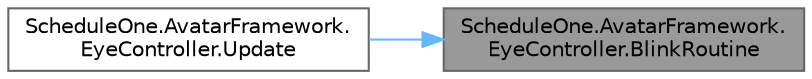 digraph "ScheduleOne.AvatarFramework.EyeController.BlinkRoutine"
{
 // LATEX_PDF_SIZE
  bgcolor="transparent";
  edge [fontname=Helvetica,fontsize=10,labelfontname=Helvetica,labelfontsize=10];
  node [fontname=Helvetica,fontsize=10,shape=box,height=0.2,width=0.4];
  rankdir="RL";
  Node1 [id="Node000001",label="ScheduleOne.AvatarFramework.\lEyeController.BlinkRoutine",height=0.2,width=0.4,color="gray40", fillcolor="grey60", style="filled", fontcolor="black",tooltip=" "];
  Node1 -> Node2 [id="edge1_Node000001_Node000002",dir="back",color="steelblue1",style="solid",tooltip=" "];
  Node2 [id="Node000002",label="ScheduleOne.AvatarFramework.\lEyeController.Update",height=0.2,width=0.4,color="grey40", fillcolor="white", style="filled",URL="$class_schedule_one_1_1_avatar_framework_1_1_eye_controller.html#a020d867311e6d8212c14f23ca3349b64",tooltip=" "];
}
